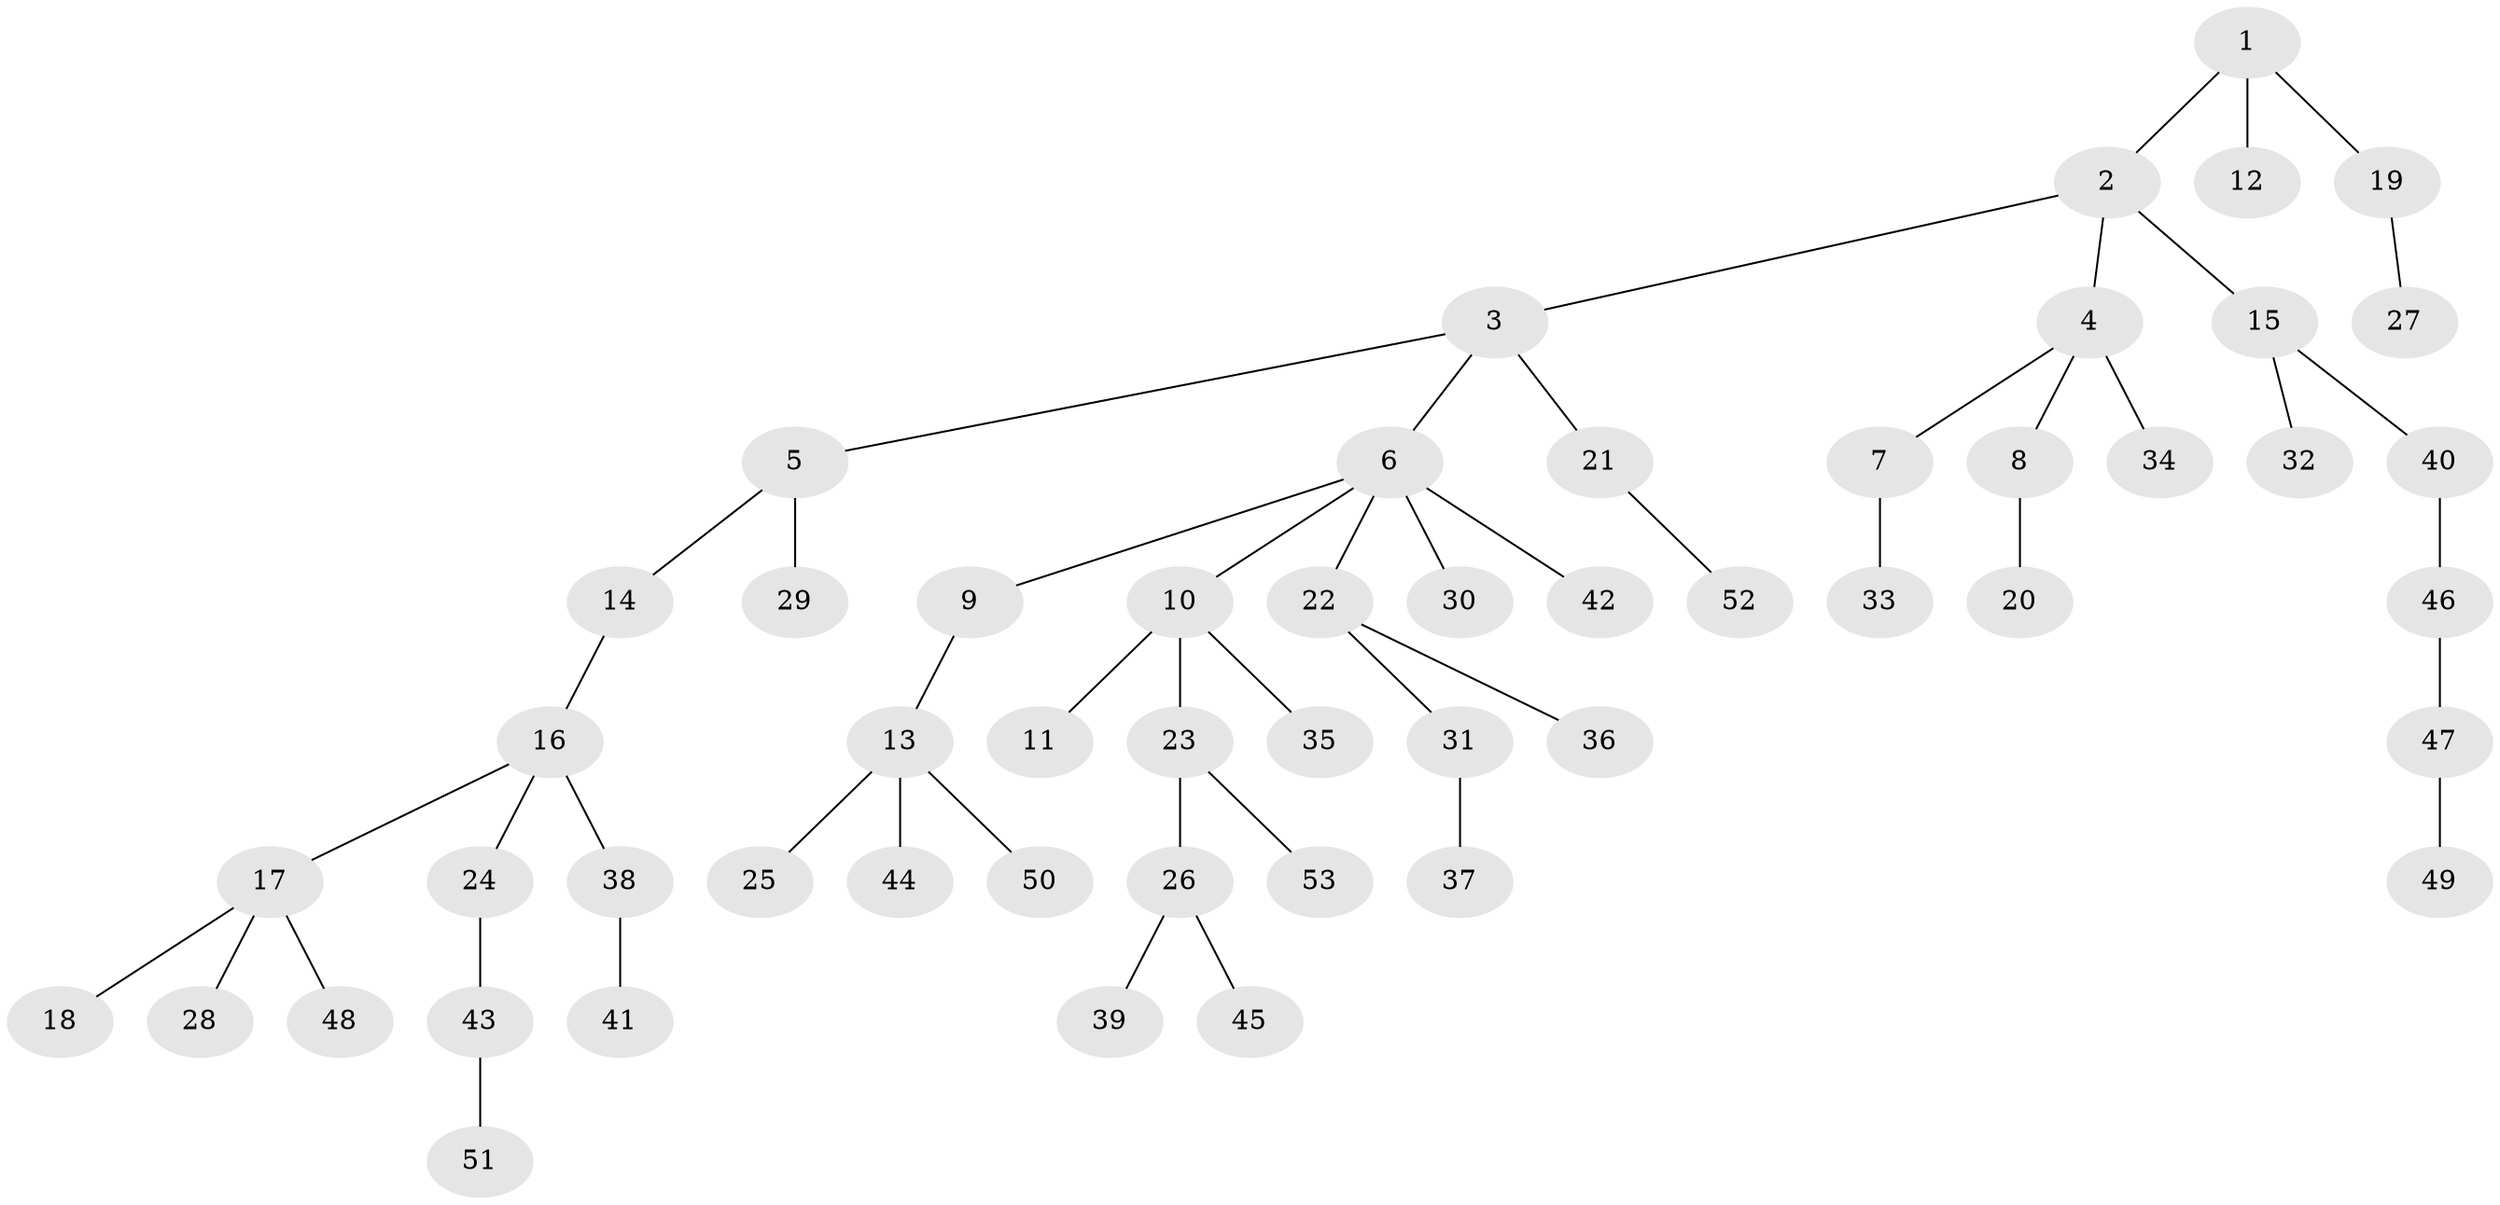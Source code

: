 // coarse degree distribution, {2: 0.3333333333333333, 4: 0.14814814814814814, 3: 0.07407407407407407, 1: 0.4444444444444444}
// Generated by graph-tools (version 1.1) at 2025/51/03/04/25 22:51:54]
// undirected, 53 vertices, 52 edges
graph export_dot {
  node [color=gray90,style=filled];
  1;
  2;
  3;
  4;
  5;
  6;
  7;
  8;
  9;
  10;
  11;
  12;
  13;
  14;
  15;
  16;
  17;
  18;
  19;
  20;
  21;
  22;
  23;
  24;
  25;
  26;
  27;
  28;
  29;
  30;
  31;
  32;
  33;
  34;
  35;
  36;
  37;
  38;
  39;
  40;
  41;
  42;
  43;
  44;
  45;
  46;
  47;
  48;
  49;
  50;
  51;
  52;
  53;
  1 -- 2;
  1 -- 12;
  1 -- 19;
  2 -- 3;
  2 -- 4;
  2 -- 15;
  3 -- 5;
  3 -- 6;
  3 -- 21;
  4 -- 7;
  4 -- 8;
  4 -- 34;
  5 -- 14;
  5 -- 29;
  6 -- 9;
  6 -- 10;
  6 -- 22;
  6 -- 30;
  6 -- 42;
  7 -- 33;
  8 -- 20;
  9 -- 13;
  10 -- 11;
  10 -- 23;
  10 -- 35;
  13 -- 25;
  13 -- 44;
  13 -- 50;
  14 -- 16;
  15 -- 32;
  15 -- 40;
  16 -- 17;
  16 -- 24;
  16 -- 38;
  17 -- 18;
  17 -- 28;
  17 -- 48;
  19 -- 27;
  21 -- 52;
  22 -- 31;
  22 -- 36;
  23 -- 26;
  23 -- 53;
  24 -- 43;
  26 -- 39;
  26 -- 45;
  31 -- 37;
  38 -- 41;
  40 -- 46;
  43 -- 51;
  46 -- 47;
  47 -- 49;
}
